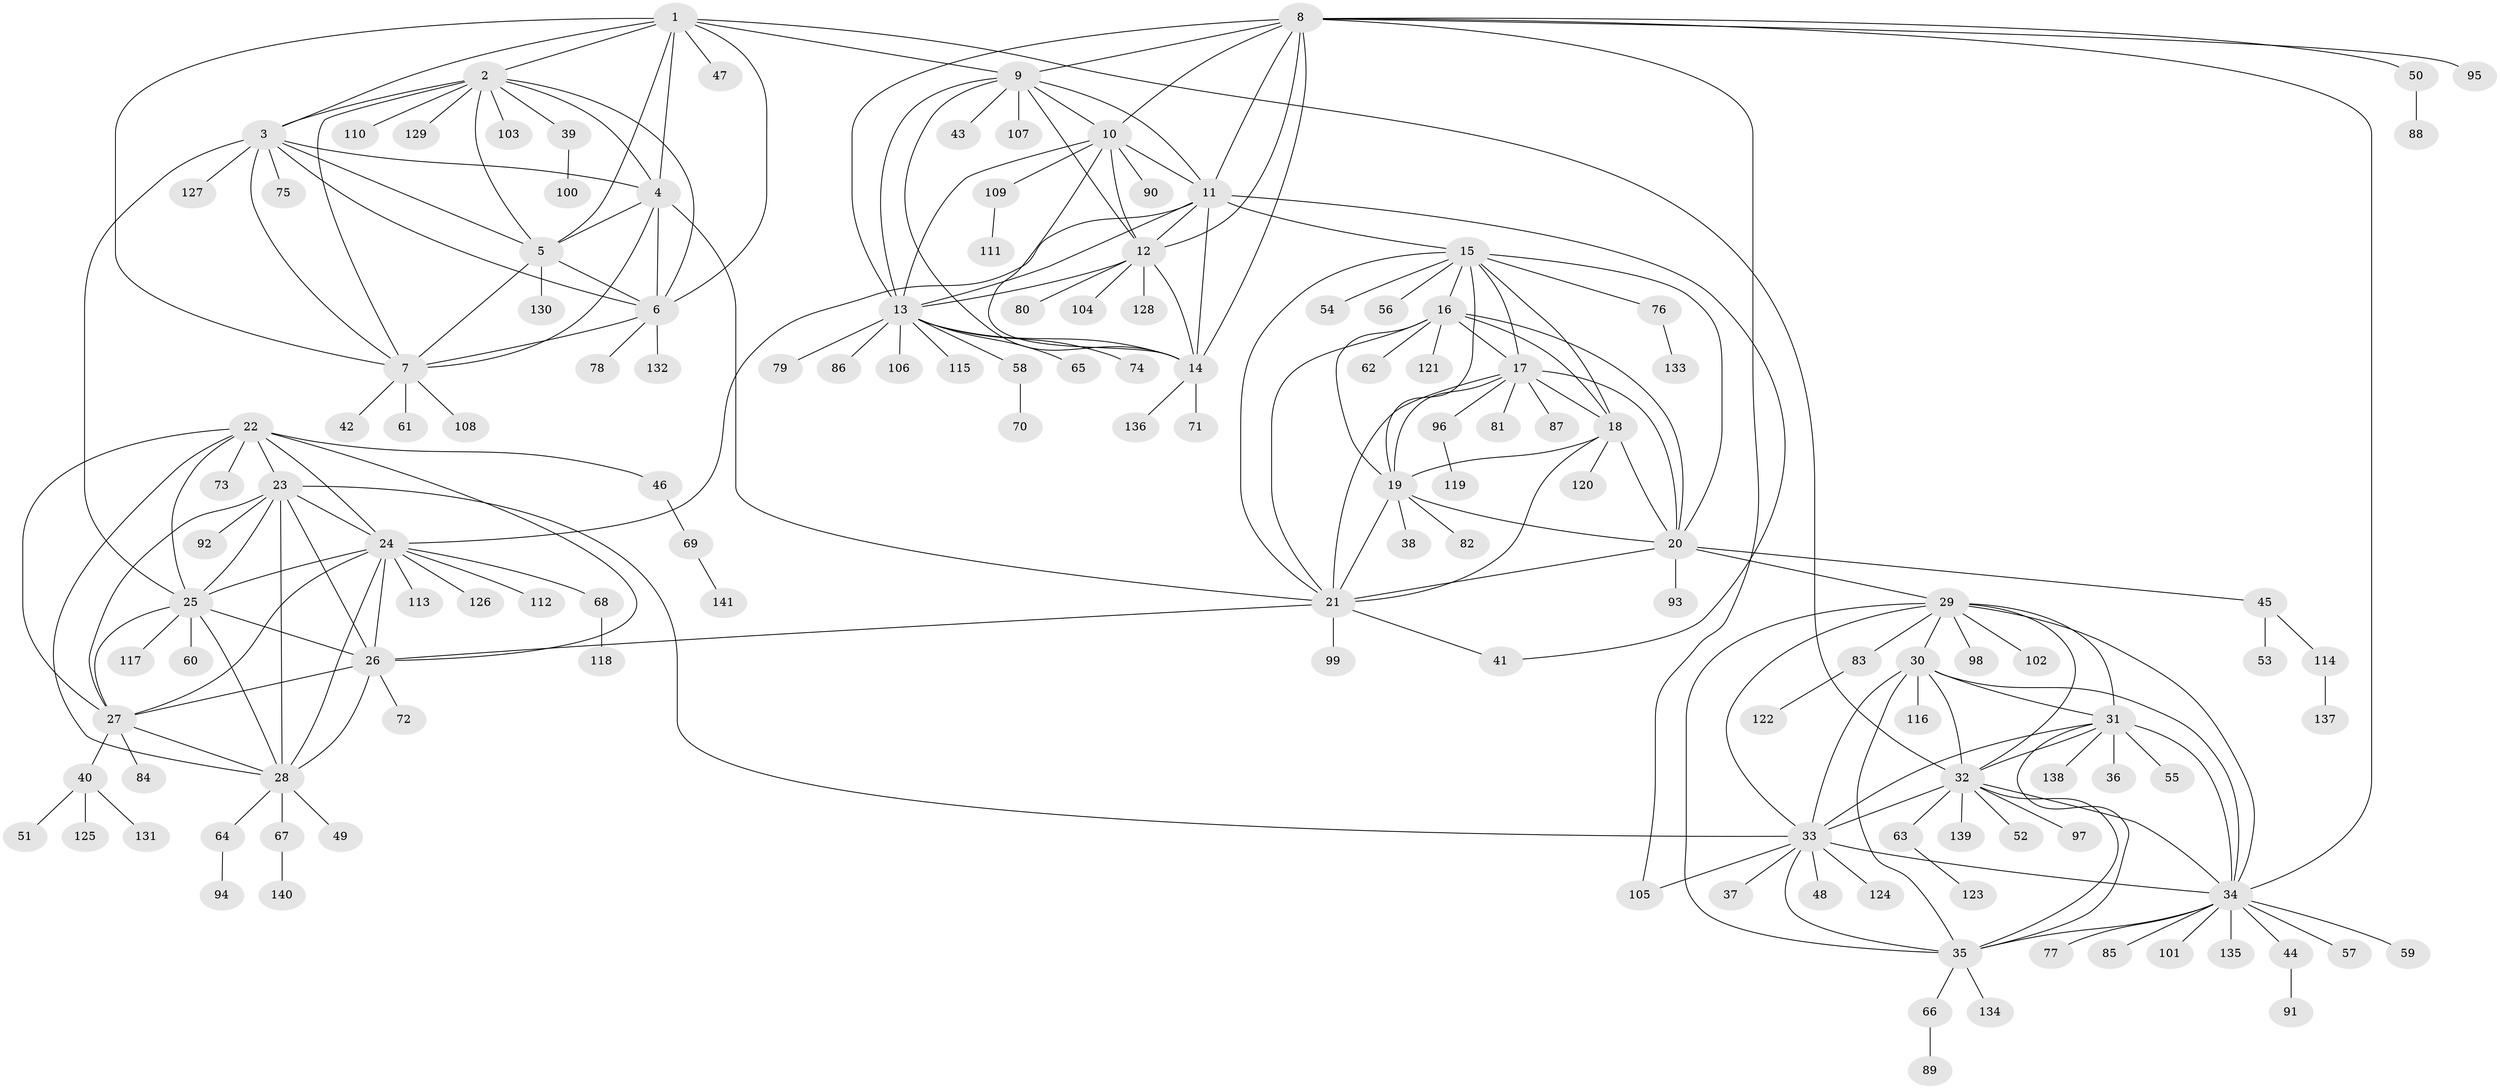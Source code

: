 // Generated by graph-tools (version 1.1) at 2025/37/03/09/25 02:37:13]
// undirected, 141 vertices, 223 edges
graph export_dot {
graph [start="1"]
  node [color=gray90,style=filled];
  1;
  2;
  3;
  4;
  5;
  6;
  7;
  8;
  9;
  10;
  11;
  12;
  13;
  14;
  15;
  16;
  17;
  18;
  19;
  20;
  21;
  22;
  23;
  24;
  25;
  26;
  27;
  28;
  29;
  30;
  31;
  32;
  33;
  34;
  35;
  36;
  37;
  38;
  39;
  40;
  41;
  42;
  43;
  44;
  45;
  46;
  47;
  48;
  49;
  50;
  51;
  52;
  53;
  54;
  55;
  56;
  57;
  58;
  59;
  60;
  61;
  62;
  63;
  64;
  65;
  66;
  67;
  68;
  69;
  70;
  71;
  72;
  73;
  74;
  75;
  76;
  77;
  78;
  79;
  80;
  81;
  82;
  83;
  84;
  85;
  86;
  87;
  88;
  89;
  90;
  91;
  92;
  93;
  94;
  95;
  96;
  97;
  98;
  99;
  100;
  101;
  102;
  103;
  104;
  105;
  106;
  107;
  108;
  109;
  110;
  111;
  112;
  113;
  114;
  115;
  116;
  117;
  118;
  119;
  120;
  121;
  122;
  123;
  124;
  125;
  126;
  127;
  128;
  129;
  130;
  131;
  132;
  133;
  134;
  135;
  136;
  137;
  138;
  139;
  140;
  141;
  1 -- 2;
  1 -- 3;
  1 -- 4;
  1 -- 5;
  1 -- 6;
  1 -- 7;
  1 -- 9;
  1 -- 32;
  1 -- 47;
  2 -- 3;
  2 -- 4;
  2 -- 5;
  2 -- 6;
  2 -- 7;
  2 -- 39;
  2 -- 103;
  2 -- 110;
  2 -- 129;
  3 -- 4;
  3 -- 5;
  3 -- 6;
  3 -- 7;
  3 -- 25;
  3 -- 75;
  3 -- 127;
  4 -- 5;
  4 -- 6;
  4 -- 7;
  4 -- 21;
  5 -- 6;
  5 -- 7;
  5 -- 130;
  6 -- 7;
  6 -- 78;
  6 -- 132;
  7 -- 42;
  7 -- 61;
  7 -- 108;
  8 -- 9;
  8 -- 10;
  8 -- 11;
  8 -- 12;
  8 -- 13;
  8 -- 14;
  8 -- 34;
  8 -- 50;
  8 -- 95;
  8 -- 105;
  9 -- 10;
  9 -- 11;
  9 -- 12;
  9 -- 13;
  9 -- 14;
  9 -- 43;
  9 -- 107;
  10 -- 11;
  10 -- 12;
  10 -- 13;
  10 -- 14;
  10 -- 90;
  10 -- 109;
  11 -- 12;
  11 -- 13;
  11 -- 14;
  11 -- 15;
  11 -- 24;
  11 -- 41;
  12 -- 13;
  12 -- 14;
  12 -- 80;
  12 -- 104;
  12 -- 128;
  13 -- 14;
  13 -- 58;
  13 -- 65;
  13 -- 74;
  13 -- 79;
  13 -- 86;
  13 -- 106;
  13 -- 115;
  14 -- 71;
  14 -- 136;
  15 -- 16;
  15 -- 17;
  15 -- 18;
  15 -- 19;
  15 -- 20;
  15 -- 21;
  15 -- 54;
  15 -- 56;
  15 -- 76;
  16 -- 17;
  16 -- 18;
  16 -- 19;
  16 -- 20;
  16 -- 21;
  16 -- 62;
  16 -- 121;
  17 -- 18;
  17 -- 19;
  17 -- 20;
  17 -- 21;
  17 -- 81;
  17 -- 87;
  17 -- 96;
  18 -- 19;
  18 -- 20;
  18 -- 21;
  18 -- 120;
  19 -- 20;
  19 -- 21;
  19 -- 38;
  19 -- 82;
  20 -- 21;
  20 -- 29;
  20 -- 45;
  20 -- 93;
  21 -- 26;
  21 -- 41;
  21 -- 99;
  22 -- 23;
  22 -- 24;
  22 -- 25;
  22 -- 26;
  22 -- 27;
  22 -- 28;
  22 -- 46;
  22 -- 73;
  23 -- 24;
  23 -- 25;
  23 -- 26;
  23 -- 27;
  23 -- 28;
  23 -- 33;
  23 -- 92;
  24 -- 25;
  24 -- 26;
  24 -- 27;
  24 -- 28;
  24 -- 68;
  24 -- 112;
  24 -- 113;
  24 -- 126;
  25 -- 26;
  25 -- 27;
  25 -- 28;
  25 -- 60;
  25 -- 117;
  26 -- 27;
  26 -- 28;
  26 -- 72;
  27 -- 28;
  27 -- 40;
  27 -- 84;
  28 -- 49;
  28 -- 64;
  28 -- 67;
  29 -- 30;
  29 -- 31;
  29 -- 32;
  29 -- 33;
  29 -- 34;
  29 -- 35;
  29 -- 83;
  29 -- 98;
  29 -- 102;
  30 -- 31;
  30 -- 32;
  30 -- 33;
  30 -- 34;
  30 -- 35;
  30 -- 116;
  31 -- 32;
  31 -- 33;
  31 -- 34;
  31 -- 35;
  31 -- 36;
  31 -- 55;
  31 -- 138;
  32 -- 33;
  32 -- 34;
  32 -- 35;
  32 -- 52;
  32 -- 63;
  32 -- 97;
  32 -- 139;
  33 -- 34;
  33 -- 35;
  33 -- 37;
  33 -- 48;
  33 -- 105;
  33 -- 124;
  34 -- 35;
  34 -- 44;
  34 -- 57;
  34 -- 59;
  34 -- 77;
  34 -- 85;
  34 -- 101;
  34 -- 135;
  35 -- 66;
  35 -- 134;
  39 -- 100;
  40 -- 51;
  40 -- 125;
  40 -- 131;
  44 -- 91;
  45 -- 53;
  45 -- 114;
  46 -- 69;
  50 -- 88;
  58 -- 70;
  63 -- 123;
  64 -- 94;
  66 -- 89;
  67 -- 140;
  68 -- 118;
  69 -- 141;
  76 -- 133;
  83 -- 122;
  96 -- 119;
  109 -- 111;
  114 -- 137;
}
